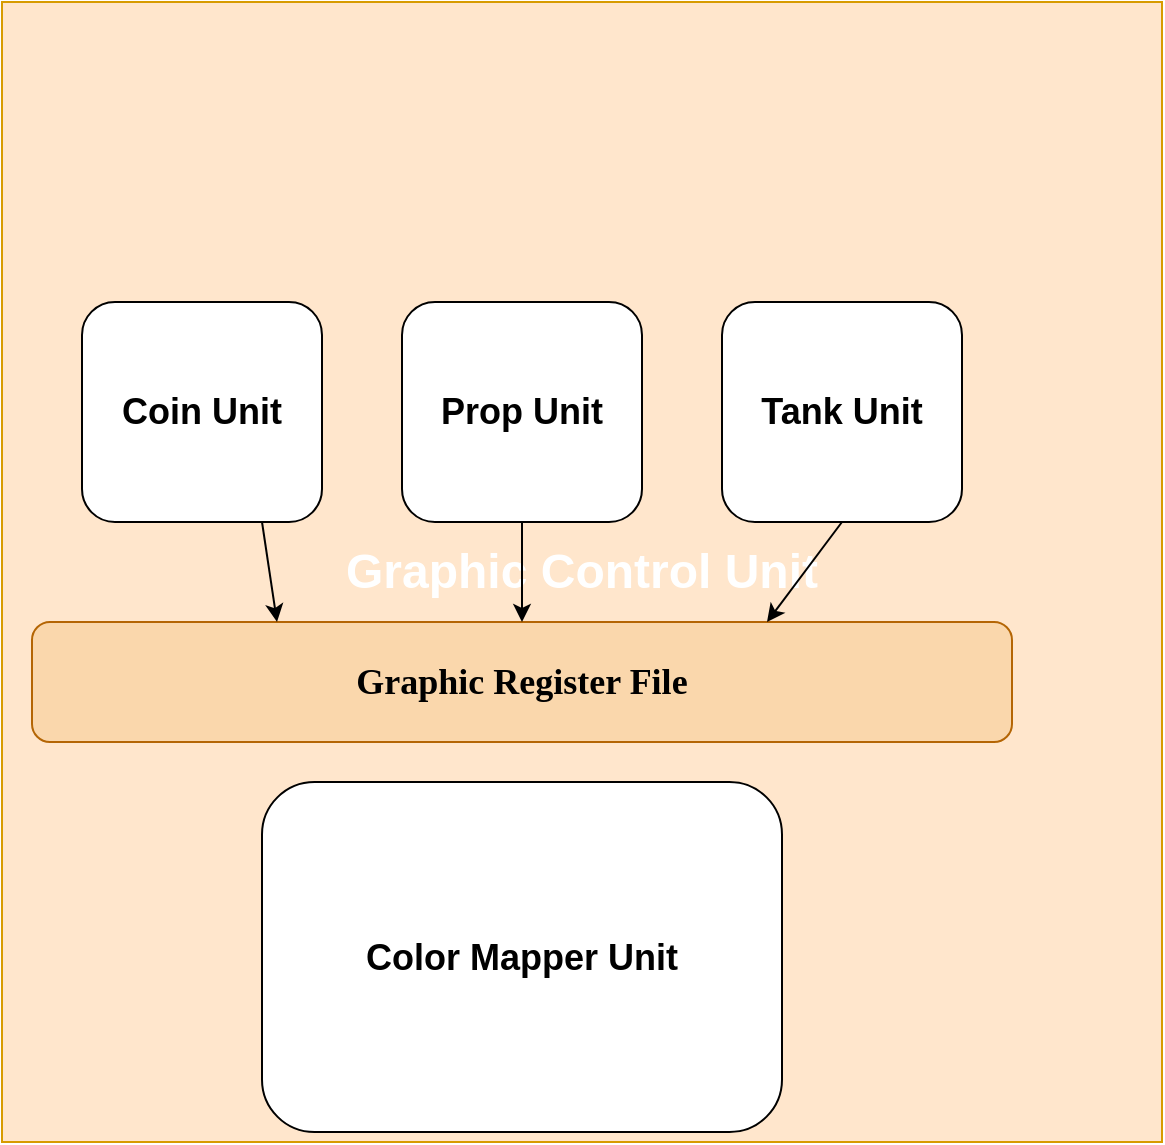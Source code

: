 <mxfile version="21.2.9" type="github">
  <diagram name="Page-1" id="usXlxULEygn5WnVhmYNG">
    <mxGraphModel dx="1434" dy="764" grid="1" gridSize="10" guides="1" tooltips="1" connect="1" arrows="1" fold="1" page="1" pageScale="1" pageWidth="850" pageHeight="1100" math="0" shadow="0">
      <root>
        <mxCell id="0" />
        <mxCell id="1" parent="0" />
        <mxCell id="MsBYiqdOeI-eg2gfLr3H-1" value="&lt;h1&gt;&lt;font color=&quot;#ffffff&quot;&gt;Graphic Control Unit&lt;/font&gt;&lt;/h1&gt;" style="rounded=0;whiteSpace=wrap;html=1;fillColor=#ffe6cc;strokeColor=#d79b00;" vertex="1" parent="1">
          <mxGeometry x="100" y="120" width="580" height="570" as="geometry" />
        </mxCell>
        <mxCell id="MsBYiqdOeI-eg2gfLr3H-2" value="&lt;h2&gt;Coin Unit&lt;/h2&gt;" style="rounded=1;whiteSpace=wrap;html=1;" vertex="1" parent="1">
          <mxGeometry x="140" y="270" width="120" height="110" as="geometry" />
        </mxCell>
        <mxCell id="MsBYiqdOeI-eg2gfLr3H-3" value="&lt;h2&gt;Tank Unit&lt;/h2&gt;" style="rounded=1;whiteSpace=wrap;html=1;" vertex="1" parent="1">
          <mxGeometry x="460" y="270" width="120" height="110" as="geometry" />
        </mxCell>
        <mxCell id="MsBYiqdOeI-eg2gfLr3H-4" value="&lt;h2&gt;Prop Unit&lt;/h2&gt;" style="rounded=1;whiteSpace=wrap;html=1;" vertex="1" parent="1">
          <mxGeometry x="300" y="270" width="120" height="110" as="geometry" />
        </mxCell>
        <mxCell id="MsBYiqdOeI-eg2gfLr3H-5" value="&lt;h2&gt;Color Mapper Unit&lt;/h2&gt;" style="rounded=1;whiteSpace=wrap;html=1;" vertex="1" parent="1">
          <mxGeometry x="230" y="510" width="260" height="175" as="geometry" />
        </mxCell>
        <mxCell id="MsBYiqdOeI-eg2gfLr3H-6" value="&lt;h2&gt;&lt;font face=&quot;Georgia&quot;&gt;Graphic Register File&lt;/font&gt;&lt;/h2&gt;" style="rounded=1;whiteSpace=wrap;html=1;fillColor=#fad7ac;strokeColor=#b46504;" vertex="1" parent="1">
          <mxGeometry x="115" y="430" width="490" height="60" as="geometry" />
        </mxCell>
        <mxCell id="MsBYiqdOeI-eg2gfLr3H-7" value="" style="endArrow=classic;html=1;rounded=0;exitX=0.75;exitY=1;exitDx=0;exitDy=0;entryX=0.25;entryY=0;entryDx=0;entryDy=0;" edge="1" parent="1" source="MsBYiqdOeI-eg2gfLr3H-2" target="MsBYiqdOeI-eg2gfLr3H-6">
          <mxGeometry width="50" height="50" relative="1" as="geometry">
            <mxPoint x="190" y="250" as="sourcePoint" />
            <mxPoint x="240" y="200" as="targetPoint" />
          </mxGeometry>
        </mxCell>
        <mxCell id="MsBYiqdOeI-eg2gfLr3H-8" value="" style="endArrow=classic;html=1;rounded=0;exitX=0.5;exitY=1;exitDx=0;exitDy=0;entryX=0.75;entryY=0;entryDx=0;entryDy=0;" edge="1" parent="1" source="MsBYiqdOeI-eg2gfLr3H-3" target="MsBYiqdOeI-eg2gfLr3H-6">
          <mxGeometry width="50" height="50" relative="1" as="geometry">
            <mxPoint x="480" y="260" as="sourcePoint" />
            <mxPoint x="530" y="210" as="targetPoint" />
          </mxGeometry>
        </mxCell>
        <mxCell id="MsBYiqdOeI-eg2gfLr3H-9" value="" style="endArrow=classic;html=1;rounded=0;exitX=0.5;exitY=1;exitDx=0;exitDy=0;entryX=0.5;entryY=0;entryDx=0;entryDy=0;" edge="1" parent="1" source="MsBYiqdOeI-eg2gfLr3H-4" target="MsBYiqdOeI-eg2gfLr3H-6">
          <mxGeometry width="50" height="50" relative="1" as="geometry">
            <mxPoint x="240" y="390" as="sourcePoint" />
            <mxPoint x="248" y="440" as="targetPoint" />
          </mxGeometry>
        </mxCell>
      </root>
    </mxGraphModel>
  </diagram>
</mxfile>
